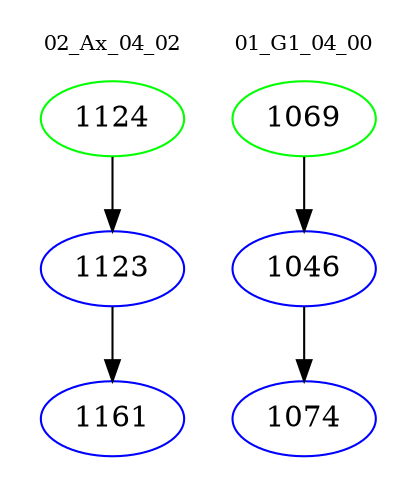 digraph{
subgraph cluster_0 {
color = white
label = "02_Ax_04_02";
fontsize=10;
T0_1124 [label="1124", color="green"]
T0_1124 -> T0_1123 [color="black"]
T0_1123 [label="1123", color="blue"]
T0_1123 -> T0_1161 [color="black"]
T0_1161 [label="1161", color="blue"]
}
subgraph cluster_1 {
color = white
label = "01_G1_04_00";
fontsize=10;
T1_1069 [label="1069", color="green"]
T1_1069 -> T1_1046 [color="black"]
T1_1046 [label="1046", color="blue"]
T1_1046 -> T1_1074 [color="black"]
T1_1074 [label="1074", color="blue"]
}
}
